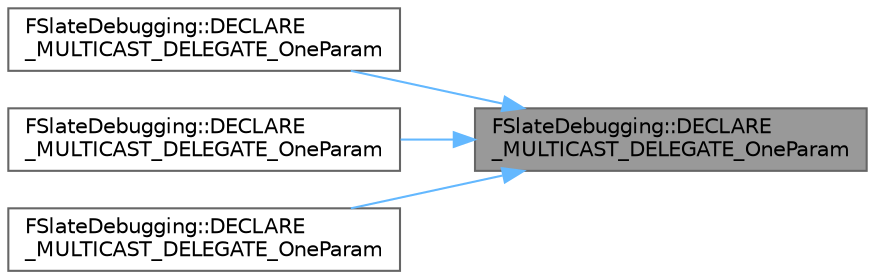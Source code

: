 digraph "FSlateDebugging::DECLARE_MULTICAST_DELEGATE_OneParam"
{
 // INTERACTIVE_SVG=YES
 // LATEX_PDF_SIZE
  bgcolor="transparent";
  edge [fontname=Helvetica,fontsize=10,labelfontname=Helvetica,labelfontsize=10];
  node [fontname=Helvetica,fontsize=10,shape=box,height=0.2,width=0.4];
  rankdir="RL";
  Node1 [id="Node000001",label="FSlateDebugging::DECLARE\l_MULTICAST_DELEGATE_OneParam",height=0.2,width=0.4,color="gray40", fillcolor="grey60", style="filled", fontcolor="black",tooltip="Called when a widget begins painting."];
  Node1 -> Node2 [id="edge1_Node000001_Node000002",dir="back",color="steelblue1",style="solid",tooltip=" "];
  Node2 [id="Node000002",label="FSlateDebugging::DECLARE\l_MULTICAST_DELEGATE_OneParam",height=0.2,width=0.4,color="grey40", fillcolor="white", style="filled",URL="$d0/dcc/classFSlateDebugging.html#a1213cfb89f73c67d9b36a901c199f256",tooltip="Called as soon as the element is added to the element list."];
  Node1 -> Node3 [id="edge2_Node000001_Node000003",dir="back",color="steelblue1",style="solid",tooltip=" "];
  Node3 [id="Node000003",label="FSlateDebugging::DECLARE\l_MULTICAST_DELEGATE_OneParam",height=0.2,width=0.4,color="grey40", fillcolor="white", style="filled",URL="$d0/dcc/classFSlateDebugging.html#ae61efe7cb71215c1ee7d175553aec677",tooltip=" "];
  Node1 -> Node4 [id="edge3_Node000001_Node000004",dir="back",color="steelblue1",style="solid",tooltip=" "];
  Node4 [id="Node000004",label="FSlateDebugging::DECLARE\l_MULTICAST_DELEGATE_OneParam",height=0.2,width=0.4,color="grey40", fillcolor="white", style="filled",URL="$d0/dcc/classFSlateDebugging.html#a32c12fba537005c3168fc5f5c5adfcaa",tooltip=" "];
}
